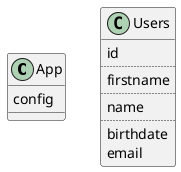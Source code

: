 @startuml

class App {
    config
}

class Users {
    id
    ..
    firstname
    ..
    name
    ..
    birthdate
    email
}

@enduml